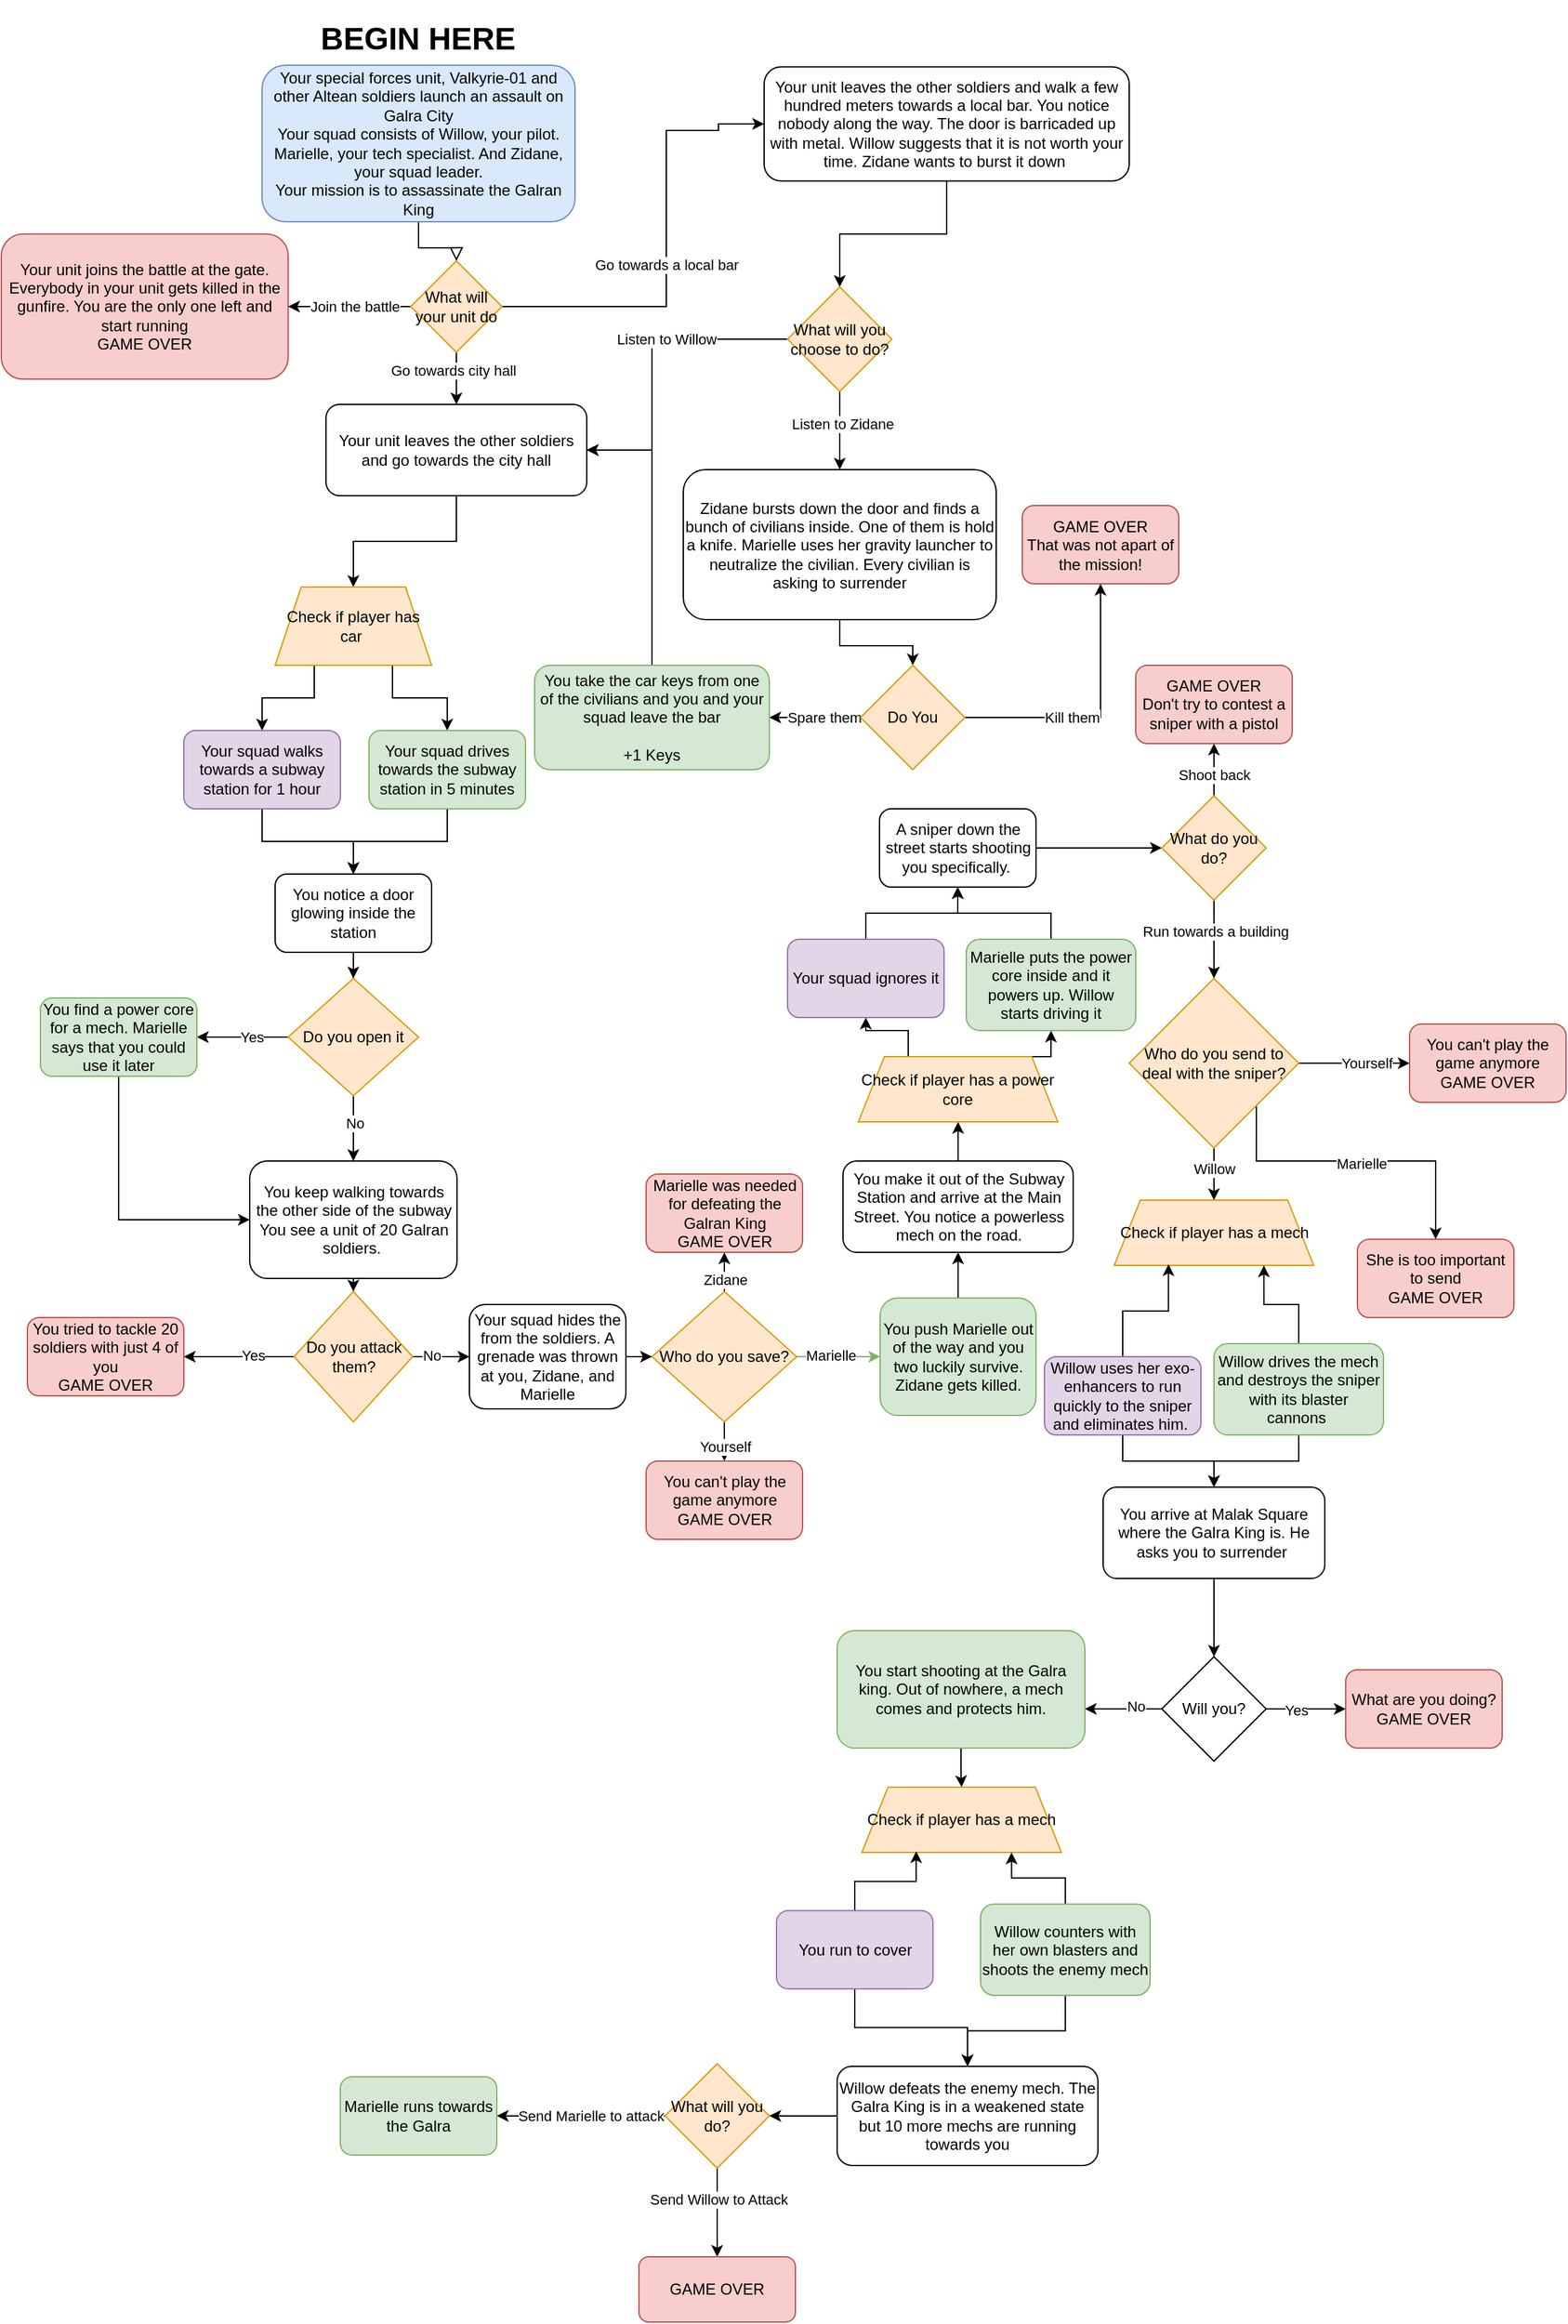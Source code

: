 <mxfile version="20.5.1" type="github">
  <diagram id="C5RBs43oDa-KdzZeNtuy" name="Page-1">
    <mxGraphModel dx="1896" dy="1072" grid="1" gridSize="10" guides="1" tooltips="1" connect="1" arrows="1" fold="1" page="1" pageScale="1" pageWidth="827" pageHeight="1169" math="0" shadow="0">
      <root>
        <mxCell id="WIyWlLk6GJQsqaUBKTNV-0" />
        <mxCell id="WIyWlLk6GJQsqaUBKTNV-1" parent="WIyWlLk6GJQsqaUBKTNV-0" />
        <mxCell id="WIyWlLk6GJQsqaUBKTNV-2" value="" style="rounded=0;html=1;jettySize=auto;orthogonalLoop=1;fontSize=11;endArrow=block;endFill=0;endSize=8;strokeWidth=1;shadow=0;labelBackgroundColor=none;edgeStyle=orthogonalEdgeStyle;entryX=0.5;entryY=0;entryDx=0;entryDy=0;" parent="WIyWlLk6GJQsqaUBKTNV-1" source="WIyWlLk6GJQsqaUBKTNV-3" target="IDLOLrMMdAUWFybHLYys-1" edge="1">
          <mxGeometry relative="1" as="geometry">
            <mxPoint x="319" y="200" as="targetPoint" />
          </mxGeometry>
        </mxCell>
        <mxCell id="WIyWlLk6GJQsqaUBKTNV-3" value="Your special forces unit, Valkyrie-01 and other Altean soldiers launch an assault on Galra City&lt;br&gt;Your squad consists of Willow, your pilot. Marielle, your tech specialist. And Zidane, your squad leader.&lt;br&gt;Your mission is to assassinate the Galran King" style="rounded=1;whiteSpace=wrap;html=1;fontSize=12;glass=0;strokeWidth=1;shadow=0;fillColor=#dae8fc;strokeColor=#6c8ebf;" parent="WIyWlLk6GJQsqaUBKTNV-1" vertex="1">
          <mxGeometry x="210" y="50" width="240" height="120" as="geometry" />
        </mxCell>
        <mxCell id="IDLOLrMMdAUWFybHLYys-2" style="edgeStyle=orthogonalEdgeStyle;rounded=0;orthogonalLoop=1;jettySize=auto;html=1;exitX=1;exitY=0.5;exitDx=0;exitDy=0;entryX=0;entryY=0.5;entryDx=0;entryDy=0;" parent="WIyWlLk6GJQsqaUBKTNV-1" source="IDLOLrMMdAUWFybHLYys-1" target="IDLOLrMMdAUWFybHLYys-7" edge="1">
          <mxGeometry relative="1" as="geometry">
            <mxPoint x="449" y="235.143" as="targetPoint" />
            <Array as="points">
              <mxPoint x="520" y="235" />
              <mxPoint x="520" y="100" />
              <mxPoint x="560" y="100" />
            </Array>
          </mxGeometry>
        </mxCell>
        <mxCell id="IDLOLrMMdAUWFybHLYys-10" value="Go towards a local bar" style="edgeLabel;html=1;align=center;verticalAlign=middle;resizable=0;points=[];" parent="IDLOLrMMdAUWFybHLYys-2" vertex="1" connectable="0">
          <mxGeometry x="0.15" relative="1" as="geometry">
            <mxPoint y="38" as="offset" />
          </mxGeometry>
        </mxCell>
        <mxCell id="IDLOLrMMdAUWFybHLYys-3" style="edgeStyle=orthogonalEdgeStyle;rounded=0;orthogonalLoop=1;jettySize=auto;html=1;exitX=0;exitY=0.5;exitDx=0;exitDy=0;entryX=1;entryY=0.5;entryDx=0;entryDy=0;" parent="WIyWlLk6GJQsqaUBKTNV-1" source="IDLOLrMMdAUWFybHLYys-1" target="IDLOLrMMdAUWFybHLYys-5" edge="1">
          <mxGeometry relative="1" as="geometry">
            <mxPoint x="279" y="235.143" as="targetPoint" />
          </mxGeometry>
        </mxCell>
        <mxCell id="IDLOLrMMdAUWFybHLYys-6" value="Join the battle" style="edgeLabel;html=1;align=center;verticalAlign=middle;resizable=0;points=[];" parent="IDLOLrMMdAUWFybHLYys-3" vertex="1" connectable="0">
          <mxGeometry x="-0.199" y="-1" relative="1" as="geometry">
            <mxPoint x="-6" y="1" as="offset" />
          </mxGeometry>
        </mxCell>
        <mxCell id="IDLOLrMMdAUWFybHLYys-4" style="edgeStyle=orthogonalEdgeStyle;rounded=0;orthogonalLoop=1;jettySize=auto;html=1;exitX=0.5;exitY=1;exitDx=0;exitDy=0;" parent="WIyWlLk6GJQsqaUBKTNV-1" source="IDLOLrMMdAUWFybHLYys-1" target="IDLOLrMMdAUWFybHLYys-12" edge="1">
          <mxGeometry relative="1" as="geometry">
            <mxPoint x="359" y="390" as="targetPoint" />
          </mxGeometry>
        </mxCell>
        <mxCell id="IDLOLrMMdAUWFybHLYys-11" value="Go towards city hall&amp;nbsp;" style="edgeLabel;html=1;align=center;verticalAlign=middle;resizable=0;points=[];" parent="IDLOLrMMdAUWFybHLYys-4" vertex="1" connectable="0">
          <mxGeometry x="-0.31" y="-1" relative="1" as="geometry">
            <mxPoint as="offset" />
          </mxGeometry>
        </mxCell>
        <mxCell id="IDLOLrMMdAUWFybHLYys-1" value="What will your unit do" style="rhombus;whiteSpace=wrap;html=1;fillColor=#ffe6cc;strokeColor=#d79b00;" parent="WIyWlLk6GJQsqaUBKTNV-1" vertex="1">
          <mxGeometry x="324" y="200" width="70" height="70" as="geometry" />
        </mxCell>
        <mxCell id="IDLOLrMMdAUWFybHLYys-5" value="Your unit joins the battle at the gate.&lt;br&gt;Everybody in your unit gets killed in the gunfire. You are the only one left and start running&lt;br&gt;GAME OVER" style="rounded=1;whiteSpace=wrap;html=1;fillColor=#f8cecc;strokeColor=#b85450;" parent="WIyWlLk6GJQsqaUBKTNV-1" vertex="1">
          <mxGeometry x="10" y="179.38" width="220" height="111.25" as="geometry" />
        </mxCell>
        <mxCell id="IDLOLrMMdAUWFybHLYys-13" style="edgeStyle=orthogonalEdgeStyle;rounded=0;orthogonalLoop=1;jettySize=auto;html=1;entryX=0.5;entryY=0;entryDx=0;entryDy=0;" parent="WIyWlLk6GJQsqaUBKTNV-1" source="IDLOLrMMdAUWFybHLYys-7" target="IDLOLrMMdAUWFybHLYys-14" edge="1">
          <mxGeometry relative="1" as="geometry">
            <mxPoint x="759" y="370" as="targetPoint" />
          </mxGeometry>
        </mxCell>
        <mxCell id="IDLOLrMMdAUWFybHLYys-7" value="&lt;div style=&quot;&quot;&gt;&lt;span style=&quot;background-color: initial;&quot;&gt;Your unit leaves the other soldiers and walk a few hundred meters towards a local bar. You notice nobody along the way. The door is barricaded up with metal. Willow suggests that it is not worth your time. Zidane wants to burst it down&amp;nbsp;&lt;/span&gt;&lt;/div&gt;" style="rounded=1;whiteSpace=wrap;html=1;align=center;" parent="WIyWlLk6GJQsqaUBKTNV-1" vertex="1">
          <mxGeometry x="595" y="51.25" width="280" height="87.5" as="geometry" />
        </mxCell>
        <mxCell id="HjOibPXFbDp2mijpg2Rm-12" style="edgeStyle=orthogonalEdgeStyle;rounded=0;orthogonalLoop=1;jettySize=auto;html=1;entryX=0.5;entryY=0;entryDx=0;entryDy=0;" parent="WIyWlLk6GJQsqaUBKTNV-1" source="IDLOLrMMdAUWFybHLYys-12" target="HjOibPXFbDp2mijpg2Rm-14" edge="1">
          <mxGeometry relative="1" as="geometry">
            <mxPoint x="299" y="440" as="targetPoint" />
          </mxGeometry>
        </mxCell>
        <mxCell id="IDLOLrMMdAUWFybHLYys-12" value="Your unit leaves the other soldiers and go towards the city hall" style="rounded=1;whiteSpace=wrap;html=1;" parent="WIyWlLk6GJQsqaUBKTNV-1" vertex="1">
          <mxGeometry x="259" y="310" width="200" height="70" as="geometry" />
        </mxCell>
        <mxCell id="IDLOLrMMdAUWFybHLYys-16" style="edgeStyle=orthogonalEdgeStyle;rounded=0;orthogonalLoop=1;jettySize=auto;html=1;entryX=1;entryY=0.5;entryDx=0;entryDy=0;" parent="WIyWlLk6GJQsqaUBKTNV-1" source="IDLOLrMMdAUWFybHLYys-14" target="IDLOLrMMdAUWFybHLYys-12" edge="1">
          <mxGeometry relative="1" as="geometry">
            <Array as="points">
              <mxPoint x="509" y="260" />
              <mxPoint x="509" y="345" />
            </Array>
          </mxGeometry>
        </mxCell>
        <mxCell id="IDLOLrMMdAUWFybHLYys-17" value="Listen to Willow" style="edgeLabel;html=1;align=center;verticalAlign=middle;resizable=0;points=[];" parent="IDLOLrMMdAUWFybHLYys-16" vertex="1" connectable="0">
          <mxGeometry x="-0.22" relative="1" as="geometry">
            <mxPoint as="offset" />
          </mxGeometry>
        </mxCell>
        <mxCell id="IDLOLrMMdAUWFybHLYys-19" style="edgeStyle=orthogonalEdgeStyle;rounded=0;orthogonalLoop=1;jettySize=auto;html=1;" parent="WIyWlLk6GJQsqaUBKTNV-1" source="IDLOLrMMdAUWFybHLYys-14" target="IDLOLrMMdAUWFybHLYys-18" edge="1">
          <mxGeometry relative="1" as="geometry" />
        </mxCell>
        <mxCell id="IDLOLrMMdAUWFybHLYys-20" value="Listen to Zidane" style="edgeLabel;html=1;align=center;verticalAlign=middle;resizable=0;points=[];" parent="IDLOLrMMdAUWFybHLYys-19" vertex="1" connectable="0">
          <mxGeometry x="-0.178" y="2" relative="1" as="geometry">
            <mxPoint as="offset" />
          </mxGeometry>
        </mxCell>
        <mxCell id="IDLOLrMMdAUWFybHLYys-14" value="What will you choose to do?" style="rhombus;whiteSpace=wrap;html=1;fillColor=#ffe6cc;strokeColor=#d79b00;" parent="WIyWlLk6GJQsqaUBKTNV-1" vertex="1">
          <mxGeometry x="613" y="220" width="80" height="80" as="geometry" />
        </mxCell>
        <mxCell id="HjOibPXFbDp2mijpg2Rm-0" style="edgeStyle=orthogonalEdgeStyle;rounded=0;orthogonalLoop=1;jettySize=auto;html=1;" parent="WIyWlLk6GJQsqaUBKTNV-1" source="IDLOLrMMdAUWFybHLYys-18" target="HjOibPXFbDp2mijpg2Rm-1" edge="1">
          <mxGeometry relative="1" as="geometry">
            <mxPoint x="653" y="540" as="targetPoint" />
            <Array as="points" />
          </mxGeometry>
        </mxCell>
        <mxCell id="IDLOLrMMdAUWFybHLYys-18" value="Zidane bursts down the door and finds a bunch of civilians inside. One of them is hold a knife. Marielle uses her gravity launcher to neutralize the civilian. Every civilian is asking to surrender" style="rounded=1;whiteSpace=wrap;html=1;" parent="WIyWlLk6GJQsqaUBKTNV-1" vertex="1">
          <mxGeometry x="533" y="360" width="240" height="115" as="geometry" />
        </mxCell>
        <mxCell id="HjOibPXFbDp2mijpg2Rm-5" value="" style="edgeStyle=orthogonalEdgeStyle;rounded=0;orthogonalLoop=1;jettySize=auto;html=1;" parent="WIyWlLk6GJQsqaUBKTNV-1" source="HjOibPXFbDp2mijpg2Rm-1" target="HjOibPXFbDp2mijpg2Rm-4" edge="1">
          <mxGeometry relative="1" as="geometry" />
        </mxCell>
        <mxCell id="HjOibPXFbDp2mijpg2Rm-6" value="Kill them" style="edgeLabel;html=1;align=center;verticalAlign=middle;resizable=0;points=[];" parent="HjOibPXFbDp2mijpg2Rm-5" vertex="1" connectable="0">
          <mxGeometry x="-0.325" y="-2" relative="1" as="geometry">
            <mxPoint x="12" y="-2" as="offset" />
          </mxGeometry>
        </mxCell>
        <mxCell id="HjOibPXFbDp2mijpg2Rm-8" value="" style="edgeStyle=orthogonalEdgeStyle;rounded=0;orthogonalLoop=1;jettySize=auto;html=1;" parent="WIyWlLk6GJQsqaUBKTNV-1" source="HjOibPXFbDp2mijpg2Rm-1" target="HjOibPXFbDp2mijpg2Rm-7" edge="1">
          <mxGeometry relative="1" as="geometry" />
        </mxCell>
        <mxCell id="HjOibPXFbDp2mijpg2Rm-9" value="Spare them" style="edgeLabel;html=1;align=center;verticalAlign=middle;resizable=0;points=[];" parent="HjOibPXFbDp2mijpg2Rm-8" vertex="1" connectable="0">
          <mxGeometry x="0.355" y="1" relative="1" as="geometry">
            <mxPoint x="19" y="-1" as="offset" />
          </mxGeometry>
        </mxCell>
        <mxCell id="HjOibPXFbDp2mijpg2Rm-1" value="Do You" style="rhombus;whiteSpace=wrap;html=1;fillColor=#ffe6cc;strokeColor=#d79b00;" parent="WIyWlLk6GJQsqaUBKTNV-1" vertex="1">
          <mxGeometry x="669" y="510" width="80" height="80" as="geometry" />
        </mxCell>
        <mxCell id="HjOibPXFbDp2mijpg2Rm-4" value="GAME OVER&lt;br&gt;That was not apart of the mission!" style="rounded=1;whiteSpace=wrap;html=1;fillColor=#f8cecc;strokeColor=#b85450;" parent="WIyWlLk6GJQsqaUBKTNV-1" vertex="1">
          <mxGeometry x="793" y="387.5" width="120" height="60" as="geometry" />
        </mxCell>
        <mxCell id="HjOibPXFbDp2mijpg2Rm-10" style="edgeStyle=orthogonalEdgeStyle;rounded=0;orthogonalLoop=1;jettySize=auto;html=1;entryX=1;entryY=0.5;entryDx=0;entryDy=0;" parent="WIyWlLk6GJQsqaUBKTNV-1" source="HjOibPXFbDp2mijpg2Rm-7" target="IDLOLrMMdAUWFybHLYys-12" edge="1">
          <mxGeometry relative="1" as="geometry">
            <mxPoint x="479" y="420" as="targetPoint" />
          </mxGeometry>
        </mxCell>
        <mxCell id="HjOibPXFbDp2mijpg2Rm-7" value="You take the car keys from one of the civilians and you and your squad leave the bar&lt;br&gt;&lt;br&gt;+1 Keys" style="rounded=1;whiteSpace=wrap;html=1;fillColor=#d5e8d4;strokeColor=#82b366;" parent="WIyWlLk6GJQsqaUBKTNV-1" vertex="1">
          <mxGeometry x="419" y="510" width="180" height="80" as="geometry" />
        </mxCell>
        <mxCell id="HjOibPXFbDp2mijpg2Rm-16" style="edgeStyle=orthogonalEdgeStyle;rounded=0;orthogonalLoop=1;jettySize=auto;html=1;entryX=0.5;entryY=0;entryDx=0;entryDy=0;exitX=0.75;exitY=1;exitDx=0;exitDy=0;" parent="WIyWlLk6GJQsqaUBKTNV-1" source="HjOibPXFbDp2mijpg2Rm-14" target="HjOibPXFbDp2mijpg2Rm-20" edge="1">
          <mxGeometry relative="1" as="geometry">
            <mxPoint x="390" y="470" as="targetPoint" />
          </mxGeometry>
        </mxCell>
        <mxCell id="HjOibPXFbDp2mijpg2Rm-21" style="edgeStyle=orthogonalEdgeStyle;rounded=0;orthogonalLoop=1;jettySize=auto;html=1;exitX=0.25;exitY=1;exitDx=0;exitDy=0;entryX=0.5;entryY=0;entryDx=0;entryDy=0;" parent="WIyWlLk6GJQsqaUBKTNV-1" source="HjOibPXFbDp2mijpg2Rm-14" target="HjOibPXFbDp2mijpg2Rm-19" edge="1">
          <mxGeometry relative="1" as="geometry" />
        </mxCell>
        <mxCell id="HjOibPXFbDp2mijpg2Rm-14" value="Check if player has car&amp;nbsp;" style="shape=trapezoid;perimeter=trapezoidPerimeter;whiteSpace=wrap;html=1;fixedSize=1;fillColor=#ffe6cc;strokeColor=#d79b00;" parent="WIyWlLk6GJQsqaUBKTNV-1" vertex="1">
          <mxGeometry x="220" y="450" width="120" height="60" as="geometry" />
        </mxCell>
        <mxCell id="HjOibPXFbDp2mijpg2Rm-26" style="edgeStyle=orthogonalEdgeStyle;rounded=0;orthogonalLoop=1;jettySize=auto;html=1;" parent="WIyWlLk6GJQsqaUBKTNV-1" source="HjOibPXFbDp2mijpg2Rm-19" target="HjOibPXFbDp2mijpg2Rm-22" edge="1">
          <mxGeometry relative="1" as="geometry" />
        </mxCell>
        <mxCell id="HjOibPXFbDp2mijpg2Rm-19" value="Your squad walks towards a subway station for 1 hour" style="rounded=1;whiteSpace=wrap;html=1;fillColor=#e1d5e7;strokeColor=#9673a6;" parent="WIyWlLk6GJQsqaUBKTNV-1" vertex="1">
          <mxGeometry x="150" y="560" width="120" height="60" as="geometry" />
        </mxCell>
        <mxCell id="HjOibPXFbDp2mijpg2Rm-23" style="edgeStyle=orthogonalEdgeStyle;rounded=0;orthogonalLoop=1;jettySize=auto;html=1;entryX=0.5;entryY=0;entryDx=0;entryDy=0;" parent="WIyWlLk6GJQsqaUBKTNV-1" source="HjOibPXFbDp2mijpg2Rm-20" target="HjOibPXFbDp2mijpg2Rm-22" edge="1">
          <mxGeometry relative="1" as="geometry" />
        </mxCell>
        <mxCell id="HjOibPXFbDp2mijpg2Rm-20" value="Your squad drives towards the subway station in 5 minutes" style="rounded=1;whiteSpace=wrap;html=1;fillColor=#d5e8d4;strokeColor=#82b366;" parent="WIyWlLk6GJQsqaUBKTNV-1" vertex="1">
          <mxGeometry x="292" y="560" width="120" height="60" as="geometry" />
        </mxCell>
        <mxCell id="HjOibPXFbDp2mijpg2Rm-30" style="edgeStyle=orthogonalEdgeStyle;rounded=0;orthogonalLoop=1;jettySize=auto;html=1;entryX=0.5;entryY=0;entryDx=0;entryDy=0;" parent="WIyWlLk6GJQsqaUBKTNV-1" source="HjOibPXFbDp2mijpg2Rm-22" target="HjOibPXFbDp2mijpg2Rm-29" edge="1">
          <mxGeometry relative="1" as="geometry" />
        </mxCell>
        <mxCell id="HjOibPXFbDp2mijpg2Rm-22" value="You notice a door glowing inside the station" style="rounded=1;whiteSpace=wrap;html=1;" parent="WIyWlLk6GJQsqaUBKTNV-1" vertex="1">
          <mxGeometry x="220" y="670" width="120" height="60" as="geometry" />
        </mxCell>
        <mxCell id="HjOibPXFbDp2mijpg2Rm-32" value="" style="edgeStyle=orthogonalEdgeStyle;rounded=0;orthogonalLoop=1;jettySize=auto;html=1;" parent="WIyWlLk6GJQsqaUBKTNV-1" source="HjOibPXFbDp2mijpg2Rm-29" target="HjOibPXFbDp2mijpg2Rm-31" edge="1">
          <mxGeometry relative="1" as="geometry" />
        </mxCell>
        <mxCell id="HjOibPXFbDp2mijpg2Rm-36" value="Yes" style="edgeLabel;html=1;align=center;verticalAlign=middle;resizable=0;points=[];" parent="HjOibPXFbDp2mijpg2Rm-32" vertex="1" connectable="0">
          <mxGeometry x="-0.182" relative="1" as="geometry">
            <mxPoint as="offset" />
          </mxGeometry>
        </mxCell>
        <mxCell id="HjOibPXFbDp2mijpg2Rm-34" value="" style="edgeStyle=orthogonalEdgeStyle;rounded=0;orthogonalLoop=1;jettySize=auto;html=1;" parent="WIyWlLk6GJQsqaUBKTNV-1" source="HjOibPXFbDp2mijpg2Rm-29" target="HjOibPXFbDp2mijpg2Rm-33" edge="1">
          <mxGeometry relative="1" as="geometry" />
        </mxCell>
        <mxCell id="HjOibPXFbDp2mijpg2Rm-35" value="No" style="edgeLabel;html=1;align=center;verticalAlign=middle;resizable=0;points=[];" parent="HjOibPXFbDp2mijpg2Rm-34" vertex="1" connectable="0">
          <mxGeometry x="-0.171" y="1" relative="1" as="geometry">
            <mxPoint as="offset" />
          </mxGeometry>
        </mxCell>
        <mxCell id="HjOibPXFbDp2mijpg2Rm-29" value="Do you open it" style="rhombus;whiteSpace=wrap;html=1;fillColor=#ffe6cc;strokeColor=#d79b00;" parent="WIyWlLk6GJQsqaUBKTNV-1" vertex="1">
          <mxGeometry x="230" y="750" width="100" height="90" as="geometry" />
        </mxCell>
        <mxCell id="HjOibPXFbDp2mijpg2Rm-38" style="edgeStyle=orthogonalEdgeStyle;rounded=0;orthogonalLoop=1;jettySize=auto;html=1;exitX=0.5;exitY=1;exitDx=0;exitDy=0;entryX=0;entryY=0.5;entryDx=0;entryDy=0;" parent="WIyWlLk6GJQsqaUBKTNV-1" source="HjOibPXFbDp2mijpg2Rm-31" target="HjOibPXFbDp2mijpg2Rm-33" edge="1">
          <mxGeometry relative="1" as="geometry" />
        </mxCell>
        <mxCell id="HjOibPXFbDp2mijpg2Rm-31" value="You find a power core for a mech. Marielle says that you could use it later" style="rounded=1;whiteSpace=wrap;html=1;fillColor=#d5e8d4;strokeColor=#82b366;" parent="WIyWlLk6GJQsqaUBKTNV-1" vertex="1">
          <mxGeometry x="40" y="765" width="120" height="60" as="geometry" />
        </mxCell>
        <mxCell id="HjOibPXFbDp2mijpg2Rm-41" style="edgeStyle=orthogonalEdgeStyle;rounded=0;orthogonalLoop=1;jettySize=auto;html=1;" parent="WIyWlLk6GJQsqaUBKTNV-1" source="HjOibPXFbDp2mijpg2Rm-33" target="HjOibPXFbDp2mijpg2Rm-40" edge="1">
          <mxGeometry relative="1" as="geometry" />
        </mxCell>
        <mxCell id="HjOibPXFbDp2mijpg2Rm-33" value="You keep walking towards the other side of the subway&lt;br&gt;You see a unit of 20 Galran soldiers.&amp;nbsp;" style="rounded=1;whiteSpace=wrap;html=1;" parent="WIyWlLk6GJQsqaUBKTNV-1" vertex="1">
          <mxGeometry x="200.5" y="890" width="159" height="90" as="geometry" />
        </mxCell>
        <mxCell id="HjOibPXFbDp2mijpg2Rm-44" style="edgeStyle=orthogonalEdgeStyle;rounded=0;orthogonalLoop=1;jettySize=auto;html=1;exitX=0;exitY=0.5;exitDx=0;exitDy=0;entryX=1;entryY=0.5;entryDx=0;entryDy=0;" parent="WIyWlLk6GJQsqaUBKTNV-1" source="HjOibPXFbDp2mijpg2Rm-40" target="HjOibPXFbDp2mijpg2Rm-43" edge="1">
          <mxGeometry relative="1" as="geometry" />
        </mxCell>
        <mxCell id="HjOibPXFbDp2mijpg2Rm-49" value="Yes" style="edgeLabel;html=1;align=center;verticalAlign=middle;resizable=0;points=[];" parent="HjOibPXFbDp2mijpg2Rm-44" vertex="1" connectable="0">
          <mxGeometry x="-0.25" y="-1" relative="1" as="geometry">
            <mxPoint as="offset" />
          </mxGeometry>
        </mxCell>
        <mxCell id="HjOibPXFbDp2mijpg2Rm-52" style="edgeStyle=orthogonalEdgeStyle;rounded=0;orthogonalLoop=1;jettySize=auto;html=1;exitX=1;exitY=0.5;exitDx=0;exitDy=0;entryX=0;entryY=0.5;entryDx=0;entryDy=0;" parent="WIyWlLk6GJQsqaUBKTNV-1" source="HjOibPXFbDp2mijpg2Rm-40" target="HjOibPXFbDp2mijpg2Rm-45" edge="1">
          <mxGeometry relative="1" as="geometry" />
        </mxCell>
        <mxCell id="HjOibPXFbDp2mijpg2Rm-53" value="No" style="edgeLabel;html=1;align=center;verticalAlign=middle;resizable=0;points=[];" parent="HjOibPXFbDp2mijpg2Rm-52" vertex="1" connectable="0">
          <mxGeometry x="-0.338" y="1" relative="1" as="geometry">
            <mxPoint as="offset" />
          </mxGeometry>
        </mxCell>
        <mxCell id="HjOibPXFbDp2mijpg2Rm-40" value="Do you attack them?" style="rhombus;whiteSpace=wrap;html=1;fillColor=#ffe6cc;strokeColor=#d79b00;" parent="WIyWlLk6GJQsqaUBKTNV-1" vertex="1">
          <mxGeometry x="234.5" y="990" width="91" height="100" as="geometry" />
        </mxCell>
        <mxCell id="HjOibPXFbDp2mijpg2Rm-43" value="You tried to tackle 20 soldiers with just 4 of you&lt;br&gt;GAME OVER" style="rounded=1;whiteSpace=wrap;html=1;fillColor=#f8cecc;strokeColor=#b85450;" parent="WIyWlLk6GJQsqaUBKTNV-1" vertex="1">
          <mxGeometry x="30" y="1010" width="120" height="60" as="geometry" />
        </mxCell>
        <mxCell id="HjOibPXFbDp2mijpg2Rm-55" style="edgeStyle=orthogonalEdgeStyle;rounded=0;orthogonalLoop=1;jettySize=auto;html=1;entryX=0;entryY=0.5;entryDx=0;entryDy=0;" parent="WIyWlLk6GJQsqaUBKTNV-1" source="HjOibPXFbDp2mijpg2Rm-45" target="HjOibPXFbDp2mijpg2Rm-54" edge="1">
          <mxGeometry relative="1" as="geometry" />
        </mxCell>
        <mxCell id="HjOibPXFbDp2mijpg2Rm-45" value="Your squad hides the from the soldiers. A grenade was thrown at you, Zidane, and Marielle" style="rounded=1;whiteSpace=wrap;html=1;" parent="WIyWlLk6GJQsqaUBKTNV-1" vertex="1">
          <mxGeometry x="369" y="1000" width="120" height="80" as="geometry" />
        </mxCell>
        <mxCell id="HjOibPXFbDp2mijpg2Rm-57" value="" style="edgeStyle=orthogonalEdgeStyle;rounded=0;orthogonalLoop=1;jettySize=auto;html=1;" parent="WIyWlLk6GJQsqaUBKTNV-1" source="HjOibPXFbDp2mijpg2Rm-54" target="HjOibPXFbDp2mijpg2Rm-56" edge="1">
          <mxGeometry relative="1" as="geometry" />
        </mxCell>
        <mxCell id="HjOibPXFbDp2mijpg2Rm-63" value="Zidane" style="edgeLabel;html=1;align=center;verticalAlign=middle;resizable=0;points=[];" parent="HjOibPXFbDp2mijpg2Rm-57" vertex="1" connectable="0">
          <mxGeometry x="-0.181" relative="1" as="geometry">
            <mxPoint y="10" as="offset" />
          </mxGeometry>
        </mxCell>
        <mxCell id="HjOibPXFbDp2mijpg2Rm-59" value="" style="edgeStyle=orthogonalEdgeStyle;rounded=0;orthogonalLoop=1;jettySize=auto;html=1;fillColor=#d5e8d4;strokeColor=#82b366;" parent="WIyWlLk6GJQsqaUBKTNV-1" source="HjOibPXFbDp2mijpg2Rm-54" target="HjOibPXFbDp2mijpg2Rm-58" edge="1">
          <mxGeometry relative="1" as="geometry" />
        </mxCell>
        <mxCell id="HjOibPXFbDp2mijpg2Rm-64" value="Marielle" style="edgeLabel;html=1;align=center;verticalAlign=middle;resizable=0;points=[];" parent="HjOibPXFbDp2mijpg2Rm-59" vertex="1" connectable="0">
          <mxGeometry x="-0.207" y="1" relative="1" as="geometry">
            <mxPoint as="offset" />
          </mxGeometry>
        </mxCell>
        <mxCell id="HjOibPXFbDp2mijpg2Rm-61" value="" style="edgeStyle=orthogonalEdgeStyle;rounded=0;orthogonalLoop=1;jettySize=auto;html=1;" parent="WIyWlLk6GJQsqaUBKTNV-1" source="HjOibPXFbDp2mijpg2Rm-54" target="HjOibPXFbDp2mijpg2Rm-60" edge="1">
          <mxGeometry relative="1" as="geometry" />
        </mxCell>
        <mxCell id="HjOibPXFbDp2mijpg2Rm-62" value="Yourself" style="edgeLabel;html=1;align=center;verticalAlign=middle;resizable=0;points=[];" parent="HjOibPXFbDp2mijpg2Rm-61" vertex="1" connectable="0">
          <mxGeometry x="-0.135" relative="1" as="geometry">
            <mxPoint as="offset" />
          </mxGeometry>
        </mxCell>
        <mxCell id="HjOibPXFbDp2mijpg2Rm-54" value="Who do you save?" style="rhombus;whiteSpace=wrap;html=1;fillColor=#ffe6cc;strokeColor=#d79b00;" parent="WIyWlLk6GJQsqaUBKTNV-1" vertex="1">
          <mxGeometry x="509" y="990" width="111" height="100" as="geometry" />
        </mxCell>
        <mxCell id="HjOibPXFbDp2mijpg2Rm-56" value="Marielle was needed for defeating the Galran King&lt;br&gt;GAME OVER" style="rounded=1;whiteSpace=wrap;html=1;fillColor=#f8cecc;strokeColor=#b85450;" parent="WIyWlLk6GJQsqaUBKTNV-1" vertex="1">
          <mxGeometry x="504.5" y="900" width="120" height="60" as="geometry" />
        </mxCell>
        <mxCell id="HjOibPXFbDp2mijpg2Rm-67" value="" style="edgeStyle=orthogonalEdgeStyle;rounded=0;orthogonalLoop=1;jettySize=auto;html=1;" parent="WIyWlLk6GJQsqaUBKTNV-1" source="HjOibPXFbDp2mijpg2Rm-58" target="HjOibPXFbDp2mijpg2Rm-66" edge="1">
          <mxGeometry relative="1" as="geometry" />
        </mxCell>
        <mxCell id="HjOibPXFbDp2mijpg2Rm-58" value="You push Marielle out of the way and you two luckily survive.&lt;br&gt;Zidane gets killed." style="rounded=1;whiteSpace=wrap;html=1;fillColor=#d5e8d4;strokeColor=#82b366;" parent="WIyWlLk6GJQsqaUBKTNV-1" vertex="1">
          <mxGeometry x="684" y="995" width="119.5" height="90" as="geometry" />
        </mxCell>
        <mxCell id="HjOibPXFbDp2mijpg2Rm-60" value="You can&#39;t play the game anymore&lt;br&gt;GAME OVER" style="rounded=1;whiteSpace=wrap;html=1;fillColor=#f8cecc;strokeColor=#b85450;" parent="WIyWlLk6GJQsqaUBKTNV-1" vertex="1">
          <mxGeometry x="504.5" y="1120" width="120" height="60" as="geometry" />
        </mxCell>
        <mxCell id="HjOibPXFbDp2mijpg2Rm-69" value="" style="edgeStyle=orthogonalEdgeStyle;rounded=0;orthogonalLoop=1;jettySize=auto;html=1;entryX=0.5;entryY=1;entryDx=0;entryDy=0;" parent="WIyWlLk6GJQsqaUBKTNV-1" source="HjOibPXFbDp2mijpg2Rm-66" target="HjOibPXFbDp2mijpg2Rm-70" edge="1">
          <mxGeometry relative="1" as="geometry">
            <mxPoint x="743.5" y="820" as="targetPoint" />
          </mxGeometry>
        </mxCell>
        <mxCell id="HjOibPXFbDp2mijpg2Rm-66" value="You make it out of the Subway Station and arrive at the Main Street. You notice a powerless mech on the road." style="whiteSpace=wrap;html=1;rounded=1;" parent="WIyWlLk6GJQsqaUBKTNV-1" vertex="1">
          <mxGeometry x="655.5" y="890" width="176.5" height="70" as="geometry" />
        </mxCell>
        <mxCell id="HjOibPXFbDp2mijpg2Rm-73" style="edgeStyle=orthogonalEdgeStyle;rounded=0;orthogonalLoop=1;jettySize=auto;html=1;exitX=0.25;exitY=0;exitDx=0;exitDy=0;entryX=0.5;entryY=1;entryDx=0;entryDy=0;" parent="WIyWlLk6GJQsqaUBKTNV-1" source="HjOibPXFbDp2mijpg2Rm-70" target="HjOibPXFbDp2mijpg2Rm-71" edge="1">
          <mxGeometry relative="1" as="geometry" />
        </mxCell>
        <mxCell id="HjOibPXFbDp2mijpg2Rm-74" style="edgeStyle=orthogonalEdgeStyle;rounded=0;orthogonalLoop=1;jettySize=auto;html=1;exitX=0.75;exitY=0;exitDx=0;exitDy=0;entryX=0.5;entryY=1;entryDx=0;entryDy=0;" parent="WIyWlLk6GJQsqaUBKTNV-1" source="HjOibPXFbDp2mijpg2Rm-70" target="HjOibPXFbDp2mijpg2Rm-72" edge="1">
          <mxGeometry relative="1" as="geometry" />
        </mxCell>
        <mxCell id="HjOibPXFbDp2mijpg2Rm-70" value="Check if player has a power core" style="shape=trapezoid;perimeter=trapezoidPerimeter;whiteSpace=wrap;html=1;fixedSize=1;fillColor=#ffe6cc;strokeColor=#d79b00;" parent="WIyWlLk6GJQsqaUBKTNV-1" vertex="1">
          <mxGeometry x="667.25" y="810" width="153" height="50" as="geometry" />
        </mxCell>
        <mxCell id="HjOibPXFbDp2mijpg2Rm-77" style="edgeStyle=orthogonalEdgeStyle;rounded=0;orthogonalLoop=1;jettySize=auto;html=1;exitX=0.5;exitY=0;exitDx=0;exitDy=0;entryX=0.5;entryY=1;entryDx=0;entryDy=0;" parent="WIyWlLk6GJQsqaUBKTNV-1" source="HjOibPXFbDp2mijpg2Rm-71" target="HjOibPXFbDp2mijpg2Rm-75" edge="1">
          <mxGeometry relative="1" as="geometry" />
        </mxCell>
        <mxCell id="HjOibPXFbDp2mijpg2Rm-71" value="Your squad ignores it" style="rounded=1;whiteSpace=wrap;html=1;fillColor=#e1d5e7;strokeColor=#9673a6;" parent="WIyWlLk6GJQsqaUBKTNV-1" vertex="1">
          <mxGeometry x="613" y="720" width="120" height="60" as="geometry" />
        </mxCell>
        <mxCell id="HjOibPXFbDp2mijpg2Rm-76" style="edgeStyle=orthogonalEdgeStyle;rounded=0;orthogonalLoop=1;jettySize=auto;html=1;exitX=0.5;exitY=0;exitDx=0;exitDy=0;" parent="WIyWlLk6GJQsqaUBKTNV-1" source="HjOibPXFbDp2mijpg2Rm-72" target="HjOibPXFbDp2mijpg2Rm-75" edge="1">
          <mxGeometry relative="1" as="geometry" />
        </mxCell>
        <mxCell id="HjOibPXFbDp2mijpg2Rm-72" value="Marielle puts the power core inside and it powers up. Willow starts driving it" style="rounded=1;whiteSpace=wrap;html=1;fillColor=#d5e8d4;strokeColor=#82b366;" parent="WIyWlLk6GJQsqaUBKTNV-1" vertex="1">
          <mxGeometry x="750" y="720" width="130" height="70" as="geometry" />
        </mxCell>
        <mxCell id="HjOibPXFbDp2mijpg2Rm-78" style="edgeStyle=orthogonalEdgeStyle;rounded=0;orthogonalLoop=1;jettySize=auto;html=1;entryX=0;entryY=0.5;entryDx=0;entryDy=0;" parent="WIyWlLk6GJQsqaUBKTNV-1" source="HjOibPXFbDp2mijpg2Rm-75" target="HjOibPXFbDp2mijpg2Rm-79" edge="1">
          <mxGeometry relative="1" as="geometry">
            <mxPoint x="890" y="650" as="targetPoint" />
          </mxGeometry>
        </mxCell>
        <mxCell id="HjOibPXFbDp2mijpg2Rm-75" value="A sniper down the street starts shooting you specifically.&amp;nbsp;" style="rounded=1;whiteSpace=wrap;html=1;" parent="WIyWlLk6GJQsqaUBKTNV-1" vertex="1">
          <mxGeometry x="683.5" y="620" width="120" height="60" as="geometry" />
        </mxCell>
        <mxCell id="HjOibPXFbDp2mijpg2Rm-81" style="edgeStyle=orthogonalEdgeStyle;rounded=0;orthogonalLoop=1;jettySize=auto;html=1;exitX=0.5;exitY=0;exitDx=0;exitDy=0;entryX=0.5;entryY=1;entryDx=0;entryDy=0;" parent="WIyWlLk6GJQsqaUBKTNV-1" source="HjOibPXFbDp2mijpg2Rm-79" target="HjOibPXFbDp2mijpg2Rm-80" edge="1">
          <mxGeometry relative="1" as="geometry" />
        </mxCell>
        <mxCell id="HjOibPXFbDp2mijpg2Rm-82" value="Shoot back" style="edgeLabel;html=1;align=center;verticalAlign=middle;resizable=0;points=[];" parent="HjOibPXFbDp2mijpg2Rm-81" vertex="1" connectable="0">
          <mxGeometry x="-0.182" relative="1" as="geometry">
            <mxPoint as="offset" />
          </mxGeometry>
        </mxCell>
        <mxCell id="HjOibPXFbDp2mijpg2Rm-84" value="" style="edgeStyle=orthogonalEdgeStyle;rounded=0;orthogonalLoop=1;jettySize=auto;html=1;entryX=0.5;entryY=0;entryDx=0;entryDy=0;" parent="WIyWlLk6GJQsqaUBKTNV-1" source="HjOibPXFbDp2mijpg2Rm-79" target="HjOibPXFbDp2mijpg2Rm-86" edge="1">
          <mxGeometry relative="1" as="geometry">
            <mxPoint x="1070.03" y="730" as="targetPoint" />
          </mxGeometry>
        </mxCell>
        <mxCell id="HjOibPXFbDp2mijpg2Rm-85" value="Run towards a building" style="edgeLabel;html=1;align=center;verticalAlign=middle;resizable=0;points=[];" parent="HjOibPXFbDp2mijpg2Rm-84" vertex="1" connectable="0">
          <mxGeometry x="-0.203" y="1" relative="1" as="geometry">
            <mxPoint as="offset" />
          </mxGeometry>
        </mxCell>
        <mxCell id="HjOibPXFbDp2mijpg2Rm-79" value="What do you do?" style="rhombus;whiteSpace=wrap;html=1;fillColor=#ffe6cc;strokeColor=#d79b00;" parent="WIyWlLk6GJQsqaUBKTNV-1" vertex="1">
          <mxGeometry x="900" y="610" width="80" height="80" as="geometry" />
        </mxCell>
        <mxCell id="HjOibPXFbDp2mijpg2Rm-80" value="GAME OVER&lt;br&gt;Don&#39;t try to contest a sniper with a pistol" style="rounded=1;whiteSpace=wrap;html=1;fillColor=#f8cecc;strokeColor=#b85450;" parent="WIyWlLk6GJQsqaUBKTNV-1" vertex="1">
          <mxGeometry x="880" y="510" width="120" height="60" as="geometry" />
        </mxCell>
        <mxCell id="HjOibPXFbDp2mijpg2Rm-88" value="" style="edgeStyle=orthogonalEdgeStyle;rounded=0;orthogonalLoop=1;jettySize=auto;html=1;" parent="WIyWlLk6GJQsqaUBKTNV-1" source="HjOibPXFbDp2mijpg2Rm-86" target="HjOibPXFbDp2mijpg2Rm-87" edge="1">
          <mxGeometry relative="1" as="geometry" />
        </mxCell>
        <mxCell id="HjOibPXFbDp2mijpg2Rm-94" value="Yourself" style="edgeLabel;html=1;align=center;verticalAlign=middle;resizable=0;points=[];" parent="HjOibPXFbDp2mijpg2Rm-88" vertex="1" connectable="0">
          <mxGeometry x="0.217" relative="1" as="geometry">
            <mxPoint as="offset" />
          </mxGeometry>
        </mxCell>
        <mxCell id="HjOibPXFbDp2mijpg2Rm-90" value="" style="edgeStyle=orthogonalEdgeStyle;rounded=0;orthogonalLoop=1;jettySize=auto;html=1;entryX=0.5;entryY=0;entryDx=0;entryDy=0;" parent="WIyWlLk6GJQsqaUBKTNV-1" source="HjOibPXFbDp2mijpg2Rm-86" target="HjOibPXFbDp2mijpg2Rm-110" edge="1">
          <mxGeometry relative="1" as="geometry">
            <Array as="points" />
          </mxGeometry>
        </mxCell>
        <mxCell id="HjOibPXFbDp2mijpg2Rm-95" value="Willow" style="edgeLabel;html=1;align=center;verticalAlign=middle;resizable=0;points=[];" parent="HjOibPXFbDp2mijpg2Rm-90" vertex="1" connectable="0">
          <mxGeometry x="-0.223" relative="1" as="geometry">
            <mxPoint as="offset" />
          </mxGeometry>
        </mxCell>
        <mxCell id="HjOibPXFbDp2mijpg2Rm-91" style="edgeStyle=orthogonalEdgeStyle;rounded=0;orthogonalLoop=1;jettySize=auto;html=1;exitX=1;exitY=1;exitDx=0;exitDy=0;entryX=0.5;entryY=0;entryDx=0;entryDy=0;" parent="WIyWlLk6GJQsqaUBKTNV-1" source="HjOibPXFbDp2mijpg2Rm-86" target="HjOibPXFbDp2mijpg2Rm-92" edge="1">
          <mxGeometry relative="1" as="geometry">
            <mxPoint x="1060" y="930" as="targetPoint" />
            <Array as="points">
              <mxPoint x="973" y="890" />
              <mxPoint x="1110" y="890" />
            </Array>
          </mxGeometry>
        </mxCell>
        <mxCell id="HjOibPXFbDp2mijpg2Rm-93" value="Marielle&lt;br&gt;" style="edgeLabel;html=1;align=center;verticalAlign=middle;resizable=0;points=[];" parent="HjOibPXFbDp2mijpg2Rm-91" vertex="1" connectable="0">
          <mxGeometry x="0.026" y="-2" relative="1" as="geometry">
            <mxPoint as="offset" />
          </mxGeometry>
        </mxCell>
        <mxCell id="HjOibPXFbDp2mijpg2Rm-86" value="Who do you send to deal with the sniper?" style="rhombus;whiteSpace=wrap;html=1;fillColor=#ffe6cc;strokeColor=#d79b00;" parent="WIyWlLk6GJQsqaUBKTNV-1" vertex="1">
          <mxGeometry x="875" y="750" width="130" height="130" as="geometry" />
        </mxCell>
        <mxCell id="HjOibPXFbDp2mijpg2Rm-87" value="You can&#39;t play the game anymore&lt;br style=&quot;border-color: var(--border-color);&quot;&gt;GAME OVER" style="rounded=1;whiteSpace=wrap;html=1;fillColor=#f8cecc;strokeColor=#b85450;" parent="WIyWlLk6GJQsqaUBKTNV-1" vertex="1">
          <mxGeometry x="1090" y="785" width="120" height="60" as="geometry" />
        </mxCell>
        <mxCell id="HjOibPXFbDp2mijpg2Rm-100" style="edgeStyle=orthogonalEdgeStyle;rounded=0;orthogonalLoop=1;jettySize=auto;html=1;" parent="WIyWlLk6GJQsqaUBKTNV-1" source="HjOibPXFbDp2mijpg2Rm-89" target="HjOibPXFbDp2mijpg2Rm-99" edge="1">
          <mxGeometry relative="1" as="geometry" />
        </mxCell>
        <mxCell id="HjOibPXFbDp2mijpg2Rm-89" value="You arrive at Malak Square where the Galra King is. He asks you to surrender&amp;nbsp;" style="rounded=1;whiteSpace=wrap;html=1;" parent="WIyWlLk6GJQsqaUBKTNV-1" vertex="1">
          <mxGeometry x="855" y="1140" width="170" height="70" as="geometry" />
        </mxCell>
        <mxCell id="HjOibPXFbDp2mijpg2Rm-92" value="She is too important to send&lt;br&gt;GAME OVER" style="rounded=1;whiteSpace=wrap;html=1;fillColor=#f8cecc;strokeColor=#b85450;" parent="WIyWlLk6GJQsqaUBKTNV-1" vertex="1">
          <mxGeometry x="1050" y="950" width="120" height="60" as="geometry" />
        </mxCell>
        <mxCell id="HjOibPXFbDp2mijpg2Rm-102" value="" style="edgeStyle=orthogonalEdgeStyle;rounded=0;orthogonalLoop=1;jettySize=auto;html=1;" parent="WIyWlLk6GJQsqaUBKTNV-1" source="HjOibPXFbDp2mijpg2Rm-99" target="HjOibPXFbDp2mijpg2Rm-101" edge="1">
          <mxGeometry relative="1" as="geometry" />
        </mxCell>
        <mxCell id="HjOibPXFbDp2mijpg2Rm-107" value="Yes" style="edgeLabel;html=1;align=center;verticalAlign=middle;resizable=0;points=[];" parent="HjOibPXFbDp2mijpg2Rm-102" vertex="1" connectable="0">
          <mxGeometry x="-0.243" y="-1" relative="1" as="geometry">
            <mxPoint as="offset" />
          </mxGeometry>
        </mxCell>
        <mxCell id="HjOibPXFbDp2mijpg2Rm-104" value="" style="edgeStyle=orthogonalEdgeStyle;rounded=0;orthogonalLoop=1;jettySize=auto;html=1;" parent="WIyWlLk6GJQsqaUBKTNV-1" source="HjOibPXFbDp2mijpg2Rm-99" target="HjOibPXFbDp2mijpg2Rm-103" edge="1">
          <mxGeometry relative="1" as="geometry">
            <Array as="points">
              <mxPoint x="871" y="1310" />
              <mxPoint x="871" y="1310" />
            </Array>
          </mxGeometry>
        </mxCell>
        <mxCell id="HjOibPXFbDp2mijpg2Rm-105" value="No" style="edgeLabel;html=1;align=center;verticalAlign=middle;resizable=0;points=[];" parent="HjOibPXFbDp2mijpg2Rm-104" vertex="1" connectable="0">
          <mxGeometry x="-0.309" y="-2" relative="1" as="geometry">
            <mxPoint as="offset" />
          </mxGeometry>
        </mxCell>
        <mxCell id="HjOibPXFbDp2mijpg2Rm-99" value="Will you?" style="rhombus;whiteSpace=wrap;html=1;" parent="WIyWlLk6GJQsqaUBKTNV-1" vertex="1">
          <mxGeometry x="900" y="1270" width="80" height="80" as="geometry" />
        </mxCell>
        <mxCell id="HjOibPXFbDp2mijpg2Rm-101" value="What are you doing? GAME OVER" style="rounded=1;whiteSpace=wrap;html=1;fillColor=#f8cecc;strokeColor=#b85450;" parent="WIyWlLk6GJQsqaUBKTNV-1" vertex="1">
          <mxGeometry x="1041" y="1280" width="120" height="60" as="geometry" />
        </mxCell>
        <mxCell id="HjOibPXFbDp2mijpg2Rm-127" style="edgeStyle=orthogonalEdgeStyle;rounded=0;orthogonalLoop=1;jettySize=auto;html=1;entryX=0.5;entryY=0;entryDx=0;entryDy=0;" parent="WIyWlLk6GJQsqaUBKTNV-1" source="HjOibPXFbDp2mijpg2Rm-103" target="HjOibPXFbDp2mijpg2Rm-119" edge="1">
          <mxGeometry relative="1" as="geometry" />
        </mxCell>
        <mxCell id="HjOibPXFbDp2mijpg2Rm-103" value="You start shooting at the Galra king. Out of nowhere, a mech comes and protects him." style="rounded=1;whiteSpace=wrap;html=1;fillColor=#d5e8d4;strokeColor=#82b366;" parent="WIyWlLk6GJQsqaUBKTNV-1" vertex="1">
          <mxGeometry x="651" y="1250" width="190" height="90" as="geometry" />
        </mxCell>
        <mxCell id="HjOibPXFbDp2mijpg2Rm-110" value="Check if player has a mech" style="shape=trapezoid;perimeter=trapezoidPerimeter;whiteSpace=wrap;html=1;fixedSize=1;fillColor=#ffe6cc;strokeColor=#d79b00;" parent="WIyWlLk6GJQsqaUBKTNV-1" vertex="1">
          <mxGeometry x="863.5" y="920" width="153" height="50" as="geometry" />
        </mxCell>
        <mxCell id="HjOibPXFbDp2mijpg2Rm-114" style="edgeStyle=orthogonalEdgeStyle;rounded=0;orthogonalLoop=1;jettySize=auto;html=1;entryX=0.272;entryY=0.982;entryDx=0;entryDy=0;entryPerimeter=0;" parent="WIyWlLk6GJQsqaUBKTNV-1" source="HjOibPXFbDp2mijpg2Rm-111" target="HjOibPXFbDp2mijpg2Rm-110" edge="1">
          <mxGeometry relative="1" as="geometry" />
        </mxCell>
        <mxCell id="HjOibPXFbDp2mijpg2Rm-115" style="edgeStyle=orthogonalEdgeStyle;rounded=0;orthogonalLoop=1;jettySize=auto;html=1;entryX=0.5;entryY=0;entryDx=0;entryDy=0;" parent="WIyWlLk6GJQsqaUBKTNV-1" source="HjOibPXFbDp2mijpg2Rm-111" target="HjOibPXFbDp2mijpg2Rm-89" edge="1">
          <mxGeometry relative="1" as="geometry" />
        </mxCell>
        <mxCell id="HjOibPXFbDp2mijpg2Rm-111" value="Willow uses her exo-enhancers to run quickly to the sniper and eliminates him.&amp;nbsp;" style="rounded=1;whiteSpace=wrap;html=1;fillColor=#e1d5e7;strokeColor=#9673a6;" parent="WIyWlLk6GJQsqaUBKTNV-1" vertex="1">
          <mxGeometry x="810" y="1040" width="120" height="60" as="geometry" />
        </mxCell>
        <mxCell id="HjOibPXFbDp2mijpg2Rm-113" style="edgeStyle=orthogonalEdgeStyle;rounded=0;orthogonalLoop=1;jettySize=auto;html=1;exitX=0.5;exitY=0;exitDx=0;exitDy=0;entryX=0.75;entryY=1;entryDx=0;entryDy=0;" parent="WIyWlLk6GJQsqaUBKTNV-1" source="HjOibPXFbDp2mijpg2Rm-112" target="HjOibPXFbDp2mijpg2Rm-110" edge="1">
          <mxGeometry relative="1" as="geometry" />
        </mxCell>
        <mxCell id="HjOibPXFbDp2mijpg2Rm-116" style="edgeStyle=orthogonalEdgeStyle;rounded=0;orthogonalLoop=1;jettySize=auto;html=1;entryX=0.5;entryY=0;entryDx=0;entryDy=0;" parent="WIyWlLk6GJQsqaUBKTNV-1" source="HjOibPXFbDp2mijpg2Rm-112" target="HjOibPXFbDp2mijpg2Rm-89" edge="1">
          <mxGeometry relative="1" as="geometry" />
        </mxCell>
        <mxCell id="HjOibPXFbDp2mijpg2Rm-112" value="Willow drives the mech and destroys the sniper with its blaster cannons&amp;nbsp;" style="rounded=1;whiteSpace=wrap;html=1;fillColor=#d5e8d4;strokeColor=#82b366;" parent="WIyWlLk6GJQsqaUBKTNV-1" vertex="1">
          <mxGeometry x="940" y="1030" width="130" height="70" as="geometry" />
        </mxCell>
        <mxCell id="HjOibPXFbDp2mijpg2Rm-117" value="&lt;h1&gt;BEGIN HERE&lt;/h1&gt;" style="text;html=1;strokeColor=none;fillColor=none;spacing=5;spacingTop=-20;whiteSpace=wrap;overflow=hidden;rounded=0;" parent="WIyWlLk6GJQsqaUBKTNV-1" vertex="1">
          <mxGeometry x="250" y="10" width="190" height="40" as="geometry" />
        </mxCell>
        <mxCell id="HjOibPXFbDp2mijpg2Rm-119" value="Check if player has a mech" style="shape=trapezoid;perimeter=trapezoidPerimeter;whiteSpace=wrap;html=1;fixedSize=1;fillColor=#ffe6cc;strokeColor=#d79b00;" parent="WIyWlLk6GJQsqaUBKTNV-1" vertex="1">
          <mxGeometry x="670" y="1370.0" width="153" height="50" as="geometry" />
        </mxCell>
        <mxCell id="HjOibPXFbDp2mijpg2Rm-120" style="edgeStyle=orthogonalEdgeStyle;rounded=0;orthogonalLoop=1;jettySize=auto;html=1;entryX=0.272;entryY=0.982;entryDx=0;entryDy=0;entryPerimeter=0;" parent="WIyWlLk6GJQsqaUBKTNV-1" source="HjOibPXFbDp2mijpg2Rm-122" target="HjOibPXFbDp2mijpg2Rm-119" edge="1">
          <mxGeometry relative="1" as="geometry" />
        </mxCell>
        <mxCell id="HjOibPXFbDp2mijpg2Rm-133" style="edgeStyle=orthogonalEdgeStyle;rounded=0;orthogonalLoop=1;jettySize=auto;html=1;" parent="WIyWlLk6GJQsqaUBKTNV-1" source="HjOibPXFbDp2mijpg2Rm-122" target="HjOibPXFbDp2mijpg2Rm-129" edge="1">
          <mxGeometry relative="1" as="geometry" />
        </mxCell>
        <mxCell id="HjOibPXFbDp2mijpg2Rm-122" value="You run to cover" style="rounded=1;whiteSpace=wrap;html=1;fillColor=#e1d5e7;strokeColor=#9673a6;" parent="WIyWlLk6GJQsqaUBKTNV-1" vertex="1">
          <mxGeometry x="604.5" y="1464.57" width="120" height="60" as="geometry" />
        </mxCell>
        <mxCell id="HjOibPXFbDp2mijpg2Rm-123" style="edgeStyle=orthogonalEdgeStyle;rounded=0;orthogonalLoop=1;jettySize=auto;html=1;exitX=0.5;exitY=0;exitDx=0;exitDy=0;entryX=0.75;entryY=1;entryDx=0;entryDy=0;" parent="WIyWlLk6GJQsqaUBKTNV-1" source="HjOibPXFbDp2mijpg2Rm-125" target="HjOibPXFbDp2mijpg2Rm-119" edge="1">
          <mxGeometry relative="1" as="geometry" />
        </mxCell>
        <mxCell id="HjOibPXFbDp2mijpg2Rm-134" style="edgeStyle=orthogonalEdgeStyle;rounded=0;orthogonalLoop=1;jettySize=auto;html=1;exitX=0.5;exitY=1;exitDx=0;exitDy=0;" parent="WIyWlLk6GJQsqaUBKTNV-1" source="HjOibPXFbDp2mijpg2Rm-125" target="HjOibPXFbDp2mijpg2Rm-129" edge="1">
          <mxGeometry relative="1" as="geometry" />
        </mxCell>
        <mxCell id="HjOibPXFbDp2mijpg2Rm-125" value="Willow counters with her own blasters and shoots the enemy mech" style="rounded=1;whiteSpace=wrap;html=1;fillColor=#d5e8d4;strokeColor=#82b366;" parent="WIyWlLk6GJQsqaUBKTNV-1" vertex="1">
          <mxGeometry x="761" y="1459.57" width="130" height="70" as="geometry" />
        </mxCell>
        <mxCell id="HjOibPXFbDp2mijpg2Rm-136" style="edgeStyle=orthogonalEdgeStyle;rounded=0;orthogonalLoop=1;jettySize=auto;html=1;exitX=0;exitY=0.5;exitDx=0;exitDy=0;entryX=1;entryY=0.5;entryDx=0;entryDy=0;" parent="WIyWlLk6GJQsqaUBKTNV-1" source="HjOibPXFbDp2mijpg2Rm-129" target="HjOibPXFbDp2mijpg2Rm-135" edge="1">
          <mxGeometry relative="1" as="geometry" />
        </mxCell>
        <mxCell id="HjOibPXFbDp2mijpg2Rm-129" value="Willow defeats the enemy mech. The Galra King is in a weakened state but 10 more mechs are running towards you" style="rounded=1;whiteSpace=wrap;html=1;" parent="WIyWlLk6GJQsqaUBKTNV-1" vertex="1">
          <mxGeometry x="651" y="1584" width="200" height="76" as="geometry" />
        </mxCell>
        <mxCell id="HjOibPXFbDp2mijpg2Rm-139" style="edgeStyle=orthogonalEdgeStyle;rounded=0;orthogonalLoop=1;jettySize=auto;html=1;exitX=0.5;exitY=1;exitDx=0;exitDy=0;entryX=0.5;entryY=0;entryDx=0;entryDy=0;" parent="WIyWlLk6GJQsqaUBKTNV-1" source="HjOibPXFbDp2mijpg2Rm-135" target="HjOibPXFbDp2mijpg2Rm-140" edge="1">
          <mxGeometry relative="1" as="geometry">
            <mxPoint x="559.2" y="1710" as="targetPoint" />
          </mxGeometry>
        </mxCell>
        <mxCell id="HjOibPXFbDp2mijpg2Rm-142" value="Send Willow to Attack" style="edgeLabel;html=1;align=center;verticalAlign=middle;resizable=0;points=[];" parent="HjOibPXFbDp2mijpg2Rm-139" vertex="1" connectable="0">
          <mxGeometry x="-0.304" y="1" relative="1" as="geometry">
            <mxPoint as="offset" />
          </mxGeometry>
        </mxCell>
        <mxCell id="HjOibPXFbDp2mijpg2Rm-144" style="edgeStyle=orthogonalEdgeStyle;rounded=0;orthogonalLoop=1;jettySize=auto;html=1;entryX=1;entryY=0.5;entryDx=0;entryDy=0;" parent="WIyWlLk6GJQsqaUBKTNV-1" source="HjOibPXFbDp2mijpg2Rm-135" target="HjOibPXFbDp2mijpg2Rm-143" edge="1">
          <mxGeometry relative="1" as="geometry" />
        </mxCell>
        <mxCell id="HjOibPXFbDp2mijpg2Rm-145" value="Send Marielle to attack" style="edgeLabel;html=1;align=center;verticalAlign=middle;resizable=0;points=[];" parent="HjOibPXFbDp2mijpg2Rm-144" vertex="1" connectable="0">
          <mxGeometry x="0.246" y="2" relative="1" as="geometry">
            <mxPoint x="23" y="-2" as="offset" />
          </mxGeometry>
        </mxCell>
        <mxCell id="HjOibPXFbDp2mijpg2Rm-135" value="What will you do?" style="rhombus;whiteSpace=wrap;html=1;fillColor=#ffe6cc;strokeColor=#d79b00;" parent="WIyWlLk6GJQsqaUBKTNV-1" vertex="1">
          <mxGeometry x="519" y="1582" width="80" height="80" as="geometry" />
        </mxCell>
        <mxCell id="HjOibPXFbDp2mijpg2Rm-140" value="GAME OVER" style="rounded=1;whiteSpace=wrap;html=1;fillColor=#f8cecc;strokeColor=#b85450;" parent="WIyWlLk6GJQsqaUBKTNV-1" vertex="1">
          <mxGeometry x="499" y="1730" width="120" height="50" as="geometry" />
        </mxCell>
        <mxCell id="HjOibPXFbDp2mijpg2Rm-143" value="Marielle runs towards the Galra" style="rounded=1;whiteSpace=wrap;html=1;fillColor=#d5e8d4;strokeColor=#82b366;" parent="WIyWlLk6GJQsqaUBKTNV-1" vertex="1">
          <mxGeometry x="270" y="1592" width="120" height="60" as="geometry" />
        </mxCell>
      </root>
    </mxGraphModel>
  </diagram>
</mxfile>
